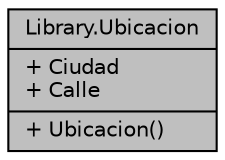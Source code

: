 digraph "Library.Ubicacion"
{
 // INTERACTIVE_SVG=YES
 // LATEX_PDF_SIZE
  edge [fontname="Helvetica",fontsize="10",labelfontname="Helvetica",labelfontsize="10"];
  node [fontname="Helvetica",fontsize="10",shape=record];
  Node1 [label="{Library.Ubicacion\n|+ Ciudad\l+ Calle\l|+ Ubicacion()\l}",height=0.2,width=0.4,color="black", fillcolor="grey75", style="filled", fontcolor="black",tooltip="Esta clase representa una ubicacion."];
}
